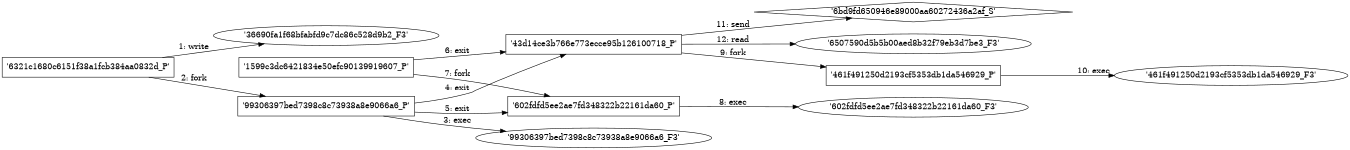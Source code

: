 digraph "D:\Learning\Paper\apt\基于CTI的攻击预警\Dataset\攻击图\ASGfromALLCTI\Threat Source newsletter (Sept. 23, 2021).dot" {
rankdir="LR"
size="9"
fixedsize="false"
splines="true"
nodesep=0.3
ranksep=0
fontsize=10
overlap="scalexy"
engine= "neato"
	"'36690fa1f68bfabfd9c7dc86c528d9b2_F3'" [node_type=file shape=ellipse]
	"'6321c1680c6151f38a1fcb384aa0832d_P'" [node_type=Process shape=box]
	"'6321c1680c6151f38a1fcb384aa0832d_P'" -> "'36690fa1f68bfabfd9c7dc86c528d9b2_F3'" [label="1: write"]
	"'6321c1680c6151f38a1fcb384aa0832d_P'" [node_type=Process shape=box]
	"'99306397bed7398c8c73938a8e9066a6_P'" [node_type=Process shape=box]
	"'6321c1680c6151f38a1fcb384aa0832d_P'" -> "'99306397bed7398c8c73938a8e9066a6_P'" [label="2: fork"]
	"'99306397bed7398c8c73938a8e9066a6_P'" [node_type=Process shape=box]
	"'99306397bed7398c8c73938a8e9066a6_F3'" [node_type=File shape=ellipse]
	"'99306397bed7398c8c73938a8e9066a6_P'" -> "'99306397bed7398c8c73938a8e9066a6_F3'" [label="3: exec"]
	"'99306397bed7398c8c73938a8e9066a6_P'" [node_type=Process shape=box]
	"'43d14ce3b766e773ecce95b126100718_P'" [node_type=Process shape=box]
	"'99306397bed7398c8c73938a8e9066a6_P'" -> "'43d14ce3b766e773ecce95b126100718_P'" [label="4: exit"]
	"'99306397bed7398c8c73938a8e9066a6_P'" [node_type=Process shape=box]
	"'602fdfd5ee2ae7fd348322b22161da60_P'" [node_type=Process shape=box]
	"'99306397bed7398c8c73938a8e9066a6_P'" -> "'602fdfd5ee2ae7fd348322b22161da60_P'" [label="5: exit"]
	"'1599c3dc6421834e50efc90139919607_P'" [node_type=Process shape=box]
	"'43d14ce3b766e773ecce95b126100718_P'" [node_type=Process shape=box]
	"'1599c3dc6421834e50efc90139919607_P'" -> "'43d14ce3b766e773ecce95b126100718_P'" [label="6: exit"]
	"'1599c3dc6421834e50efc90139919607_P'" [node_type=Process shape=box]
	"'602fdfd5ee2ae7fd348322b22161da60_P'" [node_type=Process shape=box]
	"'1599c3dc6421834e50efc90139919607_P'" -> "'602fdfd5ee2ae7fd348322b22161da60_P'" [label="7: fork"]
	"'602fdfd5ee2ae7fd348322b22161da60_P'" [node_type=Process shape=box]
	"'602fdfd5ee2ae7fd348322b22161da60_F3'" [node_type=File shape=ellipse]
	"'602fdfd5ee2ae7fd348322b22161da60_P'" -> "'602fdfd5ee2ae7fd348322b22161da60_F3'" [label="8: exec"]
	"'43d14ce3b766e773ecce95b126100718_P'" [node_type=Process shape=box]
	"'461f491250d2193cf5353db1da546929_P'" [node_type=Process shape=box]
	"'43d14ce3b766e773ecce95b126100718_P'" -> "'461f491250d2193cf5353db1da546929_P'" [label="9: fork"]
	"'461f491250d2193cf5353db1da546929_P'" [node_type=Process shape=box]
	"'461f491250d2193cf5353db1da546929_F3'" [node_type=File shape=ellipse]
	"'461f491250d2193cf5353db1da546929_P'" -> "'461f491250d2193cf5353db1da546929_F3'" [label="10: exec"]
	"'6bd9fd650946e89000aa60272436a2af_S'" [node_type=Socket shape=diamond]
	"'43d14ce3b766e773ecce95b126100718_P'" [node_type=Process shape=box]
	"'43d14ce3b766e773ecce95b126100718_P'" -> "'6bd9fd650946e89000aa60272436a2af_S'" [label="11: send"]
	"'6507590d5b5b00aed8b32f79eb3d7be3_F3'" [node_type=file shape=ellipse]
	"'43d14ce3b766e773ecce95b126100718_P'" [node_type=Process shape=box]
	"'43d14ce3b766e773ecce95b126100718_P'" -> "'6507590d5b5b00aed8b32f79eb3d7be3_F3'" [label="12: read"]
}
